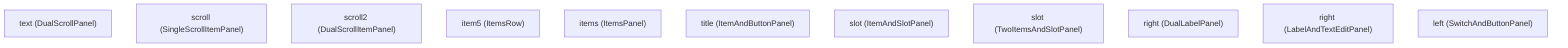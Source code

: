 graph TD
    W0["text (DualScrollPanel)"]
    W1["scroll (SingleScrollItemPanel)"]
    W2["scroll2 (DualScrollItemPanel)"]
    W3["item5 (ItemsRow)"]
    W4["items (ItemsPanel)"]
    W5["title (ItemAndButtonPanel)"]
    W6["slot (ItemAndSlotPanel)"]
    W7["slot (TwoItemsAndSlotPanel)"]
    W8["right (DualLabelPanel)"]
    W9["right (LabelAndTextEditPanel)"]
    W10["left (SwitchAndButtonPanel)"]